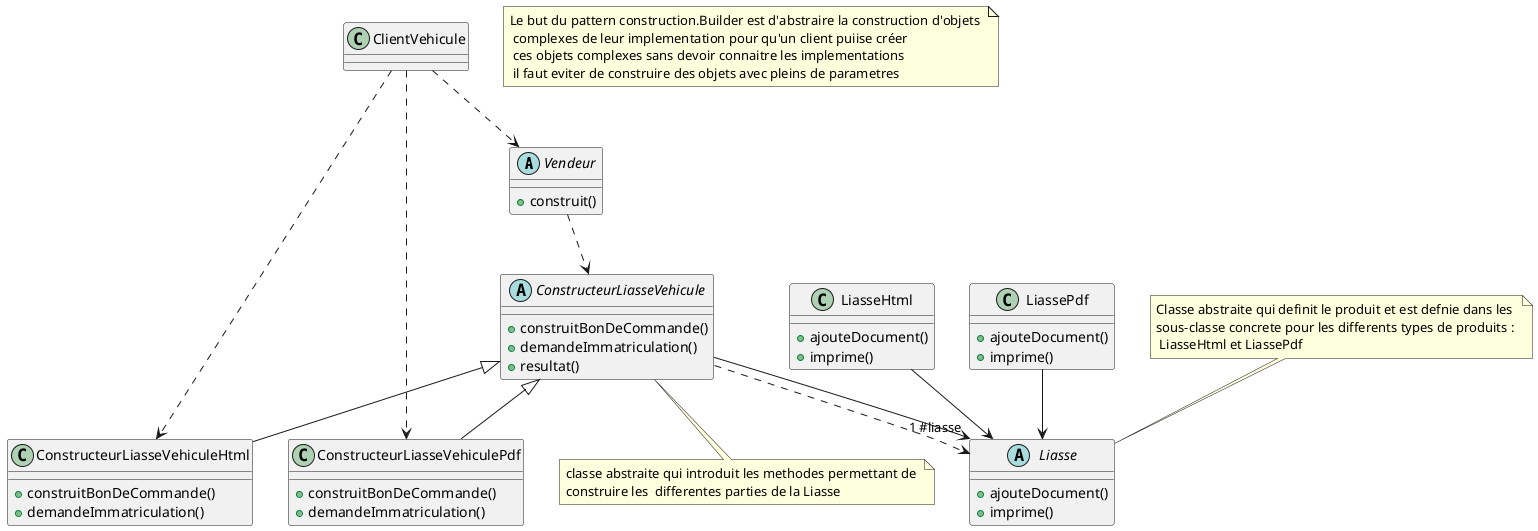 Domaine utilisation :
client a besoin de construire des objets complexes sans connaitre
leur implementation ou ayant plusieurs implementations
@startuml
abstract class Vendeur {
 +construit()
}
abstract ConstructeurLiasseVehicule {
+construitBonDeCommande()
+demandeImmatriculation()
+resultat()
}
class ConstructeurLiasseVehiculeHtml{
+construitBonDeCommande()
+demandeImmatriculation()
}
class ConstructeurLiasseVehiculePdf{
+construitBonDeCommande()
+demandeImmatriculation()
}
abstract class Liasse{
+ajouteDocument()
+imprime()
}
class LiasseHtml{
+ajouteDocument()
+imprime()
}
class LiassePdf{
+ajouteDocument()
+imprime()
}

ClientVehicule ..> Vendeur
ClientVehicule ..> ConstructeurLiasseVehiculeHtml
ClientVehicule ..> ConstructeurLiasseVehiculePdf
Vendeur ..> ConstructeurLiasseVehicule
ConstructeurLiasseVehicule <|--  ConstructeurLiasseVehiculeHtml
ConstructeurLiasseVehicule <|--  ConstructeurLiasseVehiculePdf
ConstructeurLiasseVehicule ..> Liasse
LiasseHtml --> Liasse
LiassePdf --> Liasse
ConstructeurLiasseVehicule --> "1 #liasse" Liasse

note "classe abstraite qui introduit les methodes permettant de \nconstruire les  differentes parties de la Liasse" as N1
note "Le but du pattern construction.Builder est d'abstraire la construction d'objets \n complexes de leur implementation pour qu'un client puiise créer\n ces objets complexes sans devoir connaitre les implementations\n il faut eviter de construire des objets avec pleins de parametres" as N2
ConstructeurLiasseVehicule .. N1
note "Classe abstraite qui definit le produit et est defnie dans les \nsous-classe concrete pour les differents types de produits : \n LiasseHtml et LiassePdf" as N3
N3 .. Liasse
@enduml